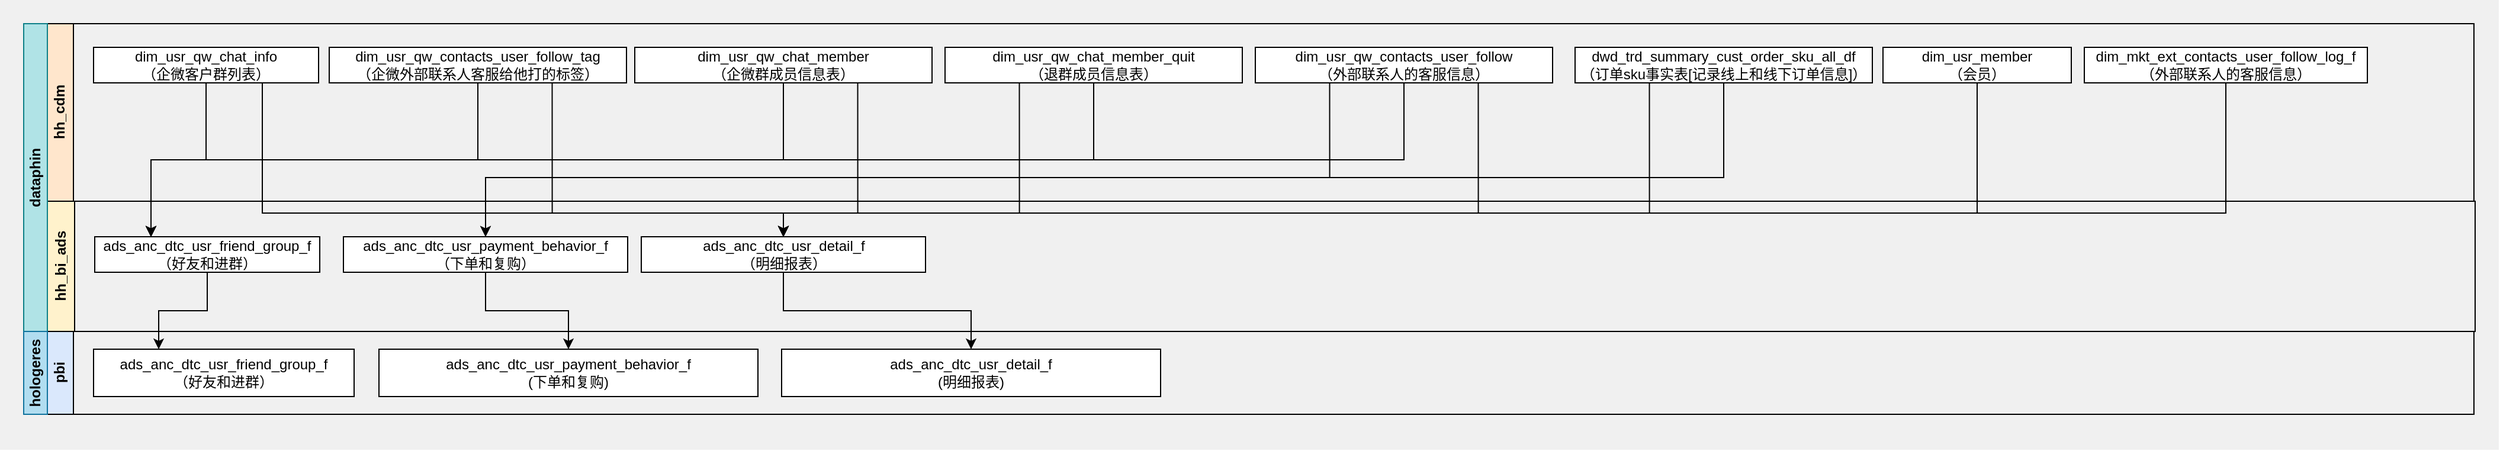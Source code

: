 <mxfile version="22.0.8" type="github">
  <diagram name="第 1 页" id="o3zBBv4li8aDqEg_5YwE">
    <mxGraphModel dx="936" dy="474" grid="1" gridSize="10" guides="1" tooltips="1" connect="1" arrows="1" fold="1" page="1" pageScale="1" pageWidth="827" pageHeight="1169" math="0" shadow="0">
      <root>
        <mxCell id="0" />
        <mxCell id="1" parent="0" />
        <mxCell id="cQgu6OHe5spTdrW4avdy-1" value="" style="rounded=0;whiteSpace=wrap;html=1;fillColor=#F0F0F0;strokeColor=none;" vertex="1" parent="1">
          <mxGeometry x="40" y="40" width="2110" height="380" as="geometry" />
        </mxCell>
        <mxCell id="cQgu6OHe5spTdrW4avdy-2" value="hh_cdm" style="swimlane;horizontal=0;whiteSpace=wrap;html=1;startSize=23;collapsible=0;fillColor=#ffe6cc;strokeColor=default;" vertex="1" parent="1">
          <mxGeometry x="79" y="60" width="2050" height="150" as="geometry" />
        </mxCell>
        <mxCell id="cQgu6OHe5spTdrW4avdy-4" value="dim_usr_qw_chat_info&lt;br&gt;（企微客户群列表）" style="rounded=0;whiteSpace=wrap;html=1;" vertex="1" parent="cQgu6OHe5spTdrW4avdy-2">
          <mxGeometry x="40" y="20" width="190" height="30" as="geometry" />
        </mxCell>
        <mxCell id="cQgu6OHe5spTdrW4avdy-5" value="dim_usr_qw_contacts_user_follow_tag&lt;br&gt;（企微外部联系人客服给他打的标签）" style="rounded=0;whiteSpace=wrap;html=1;" vertex="1" parent="cQgu6OHe5spTdrW4avdy-2">
          <mxGeometry x="239" y="20" width="251" height="30" as="geometry" />
        </mxCell>
        <mxCell id="cQgu6OHe5spTdrW4avdy-44" value="dim_usr_qw_chat_member_quit&lt;br&gt;（退群成员信息表）" style="rounded=0;whiteSpace=wrap;html=1;" vertex="1" parent="cQgu6OHe5spTdrW4avdy-2">
          <mxGeometry x="759" y="20" width="251" height="30" as="geometry" />
        </mxCell>
        <mxCell id="cQgu6OHe5spTdrW4avdy-58" value="dwd_trd_summary_cust_order_sku_all_df&lt;br&gt;（订单sku事实表[记录线上和线下订单信息]）" style="rounded=0;whiteSpace=wrap;html=1;" vertex="1" parent="cQgu6OHe5spTdrW4avdy-2">
          <mxGeometry x="1291" y="20" width="251" height="30" as="geometry" />
        </mxCell>
        <mxCell id="cQgu6OHe5spTdrW4avdy-62" value="dim_usr_member&lt;br&gt;（会员）" style="rounded=0;whiteSpace=wrap;html=1;" vertex="1" parent="cQgu6OHe5spTdrW4avdy-2">
          <mxGeometry x="1551" y="20" width="159" height="30" as="geometry" />
        </mxCell>
        <mxCell id="cQgu6OHe5spTdrW4avdy-63" value="dim_mkt_ext_contacts_user_follow_log_f（外部联系人的客服信息）" style="rounded=0;whiteSpace=wrap;html=1;" vertex="1" parent="cQgu6OHe5spTdrW4avdy-2">
          <mxGeometry x="1721" y="20" width="239" height="30" as="geometry" />
        </mxCell>
        <mxCell id="cQgu6OHe5spTdrW4avdy-7" value="hh_bi_ads" style="swimlane;horizontal=0;whiteSpace=wrap;html=1;startSize=23;collapsible=0;fillColor=#fff2cc;strokeColor=default;" vertex="1" parent="1">
          <mxGeometry x="80" y="210" width="2050" height="110" as="geometry" />
        </mxCell>
        <mxCell id="cQgu6OHe5spTdrW4avdy-8" value="ads_anc_dtc_usr_friend_group_f&lt;br&gt;（好友和进群）" style="rounded=0;whiteSpace=wrap;html=1;" vertex="1" parent="cQgu6OHe5spTdrW4avdy-7">
          <mxGeometry x="40" y="30" width="190" height="30" as="geometry" />
        </mxCell>
        <mxCell id="cQgu6OHe5spTdrW4avdy-28" value="pbi" style="swimlane;horizontal=0;whiteSpace=wrap;html=1;startSize=23;collapsible=0;fillColor=#dae8fc;strokeColor=default;" vertex="1" parent="1">
          <mxGeometry x="79" y="320" width="2050" height="70" as="geometry" />
        </mxCell>
        <mxCell id="cQgu6OHe5spTdrW4avdy-29" value="ads_anc_dtc_usr_friend_group_f&lt;br&gt;（好友和进群）" style="rounded=0;whiteSpace=wrap;html=1;" vertex="1" parent="cQgu6OHe5spTdrW4avdy-28">
          <mxGeometry x="40" y="15" width="220" height="40" as="geometry" />
        </mxCell>
        <mxCell id="cQgu6OHe5spTdrW4avdy-30" value="ads_anc_dtc_usr_payment_behavior_f&lt;br style=&quot;border-color: var(--border-color);&quot;&gt;(下单和复购)" style="rounded=0;whiteSpace=wrap;html=1;" vertex="1" parent="cQgu6OHe5spTdrW4avdy-28">
          <mxGeometry x="281" y="15" width="320" height="40" as="geometry" />
        </mxCell>
        <mxCell id="cQgu6OHe5spTdrW4avdy-31" value="ads_anc_dtc_usr_detail_f&lt;br&gt;(明细报表&lt;span style=&quot;background-color: initial;&quot;&gt;)&lt;/span&gt;" style="rounded=0;whiteSpace=wrap;html=1;" vertex="1" parent="cQgu6OHe5spTdrW4avdy-28">
          <mxGeometry x="621" y="15" width="320" height="40" as="geometry" />
        </mxCell>
        <mxCell id="cQgu6OHe5spTdrW4avdy-32" value="dataphin" style="rounded=0;whiteSpace=wrap;html=1;horizontal=0;fontStyle=1;fillColor=#b0e3e6;strokeColor=#0e8088;" vertex="1" parent="1">
          <mxGeometry x="60" y="60" width="20" height="260" as="geometry" />
        </mxCell>
        <mxCell id="cQgu6OHe5spTdrW4avdy-50" style="edgeStyle=orthogonalEdgeStyle;rounded=0;orthogonalLoop=1;jettySize=auto;html=1;exitX=0.5;exitY=1;exitDx=0;exitDy=0;entryX=0.25;entryY=0;entryDx=0;entryDy=0;" edge="1" parent="1" source="cQgu6OHe5spTdrW4avdy-43" target="cQgu6OHe5spTdrW4avdy-8">
          <mxGeometry relative="1" as="geometry" />
        </mxCell>
        <mxCell id="cQgu6OHe5spTdrW4avdy-67" style="edgeStyle=orthogonalEdgeStyle;rounded=0;orthogonalLoop=1;jettySize=auto;html=1;exitX=0.75;exitY=1;exitDx=0;exitDy=0;entryX=0.5;entryY=0;entryDx=0;entryDy=0;" edge="1" parent="1" source="cQgu6OHe5spTdrW4avdy-43" target="cQgu6OHe5spTdrW4avdy-61">
          <mxGeometry relative="1" as="geometry">
            <Array as="points">
              <mxPoint x="764" y="220" />
              <mxPoint x="702" y="220" />
            </Array>
          </mxGeometry>
        </mxCell>
        <mxCell id="cQgu6OHe5spTdrW4avdy-43" value="dim_usr_qw_chat_member&lt;br&gt;（企微群成员信息表）" style="rounded=0;whiteSpace=wrap;html=1;" vertex="1" parent="1">
          <mxGeometry x="576" y="80" width="251" height="30" as="geometry" />
        </mxCell>
        <mxCell id="cQgu6OHe5spTdrW4avdy-56" style="edgeStyle=orthogonalEdgeStyle;rounded=0;orthogonalLoop=1;jettySize=auto;html=1;exitX=0.5;exitY=1;exitDx=0;exitDy=0;entryX=0.25;entryY=0;entryDx=0;entryDy=0;" edge="1" parent="1" source="cQgu6OHe5spTdrW4avdy-45" target="cQgu6OHe5spTdrW4avdy-8">
          <mxGeometry relative="1" as="geometry" />
        </mxCell>
        <mxCell id="cQgu6OHe5spTdrW4avdy-59" style="edgeStyle=orthogonalEdgeStyle;rounded=0;orthogonalLoop=1;jettySize=auto;html=1;exitX=0.25;exitY=1;exitDx=0;exitDy=0;" edge="1" parent="1" source="cQgu6OHe5spTdrW4avdy-45" target="cQgu6OHe5spTdrW4avdy-57">
          <mxGeometry relative="1" as="geometry">
            <Array as="points">
              <mxPoint x="1163" y="190" />
              <mxPoint x="450" y="190" />
            </Array>
          </mxGeometry>
        </mxCell>
        <mxCell id="cQgu6OHe5spTdrW4avdy-69" style="edgeStyle=orthogonalEdgeStyle;rounded=0;orthogonalLoop=1;jettySize=auto;html=1;exitX=0.75;exitY=1;exitDx=0;exitDy=0;entryX=0.5;entryY=0;entryDx=0;entryDy=0;" edge="1" parent="1" source="cQgu6OHe5spTdrW4avdy-45" target="cQgu6OHe5spTdrW4avdy-61">
          <mxGeometry relative="1" as="geometry">
            <Array as="points">
              <mxPoint x="1288" y="220" />
              <mxPoint x="702" y="220" />
            </Array>
          </mxGeometry>
        </mxCell>
        <mxCell id="cQgu6OHe5spTdrW4avdy-45" value="dim_usr_qw_contacts_user_follow&lt;br&gt;（外部联系人的客服信息）" style="rounded=0;whiteSpace=wrap;html=1;" vertex="1" parent="1">
          <mxGeometry x="1100" y="80" width="251" height="30" as="geometry" />
        </mxCell>
        <mxCell id="cQgu6OHe5spTdrW4avdy-46" style="edgeStyle=orthogonalEdgeStyle;rounded=0;orthogonalLoop=1;jettySize=auto;html=1;exitX=0.5;exitY=1;exitDx=0;exitDy=0;entryX=0.25;entryY=0;entryDx=0;entryDy=0;" edge="1" parent="1" source="cQgu6OHe5spTdrW4avdy-4" target="cQgu6OHe5spTdrW4avdy-8">
          <mxGeometry relative="1" as="geometry" />
        </mxCell>
        <mxCell id="cQgu6OHe5spTdrW4avdy-48" style="edgeStyle=orthogonalEdgeStyle;rounded=0;orthogonalLoop=1;jettySize=auto;html=1;exitX=0.5;exitY=1;exitDx=0;exitDy=0;entryX=0.25;entryY=0;entryDx=0;entryDy=0;" edge="1" parent="1" source="cQgu6OHe5spTdrW4avdy-5" target="cQgu6OHe5spTdrW4avdy-8">
          <mxGeometry relative="1" as="geometry" />
        </mxCell>
        <mxCell id="cQgu6OHe5spTdrW4avdy-52" style="edgeStyle=orthogonalEdgeStyle;rounded=0;orthogonalLoop=1;jettySize=auto;html=1;exitX=0.5;exitY=1;exitDx=0;exitDy=0;entryX=0.25;entryY=0;entryDx=0;entryDy=0;" edge="1" parent="1" source="cQgu6OHe5spTdrW4avdy-44" target="cQgu6OHe5spTdrW4avdy-8">
          <mxGeometry relative="1" as="geometry" />
        </mxCell>
        <mxCell id="cQgu6OHe5spTdrW4avdy-76" style="edgeStyle=orthogonalEdgeStyle;rounded=0;orthogonalLoop=1;jettySize=auto;html=1;exitX=0.5;exitY=1;exitDx=0;exitDy=0;entryX=0.5;entryY=0;entryDx=0;entryDy=0;" edge="1" parent="1" source="cQgu6OHe5spTdrW4avdy-57" target="cQgu6OHe5spTdrW4avdy-30">
          <mxGeometry relative="1" as="geometry" />
        </mxCell>
        <mxCell id="cQgu6OHe5spTdrW4avdy-57" value="ads_anc_dtc_usr_payment_behavior_f&lt;br&gt;（下单和复购）" style="rounded=0;whiteSpace=wrap;html=1;" vertex="1" parent="1">
          <mxGeometry x="330" y="240" width="240" height="30" as="geometry" />
        </mxCell>
        <mxCell id="cQgu6OHe5spTdrW4avdy-60" style="edgeStyle=orthogonalEdgeStyle;rounded=0;orthogonalLoop=1;jettySize=auto;html=1;exitX=0.5;exitY=1;exitDx=0;exitDy=0;entryX=0.5;entryY=0;entryDx=0;entryDy=0;" edge="1" parent="1" source="cQgu6OHe5spTdrW4avdy-58" target="cQgu6OHe5spTdrW4avdy-57">
          <mxGeometry relative="1" as="geometry">
            <Array as="points">
              <mxPoint x="1496" y="190" />
              <mxPoint x="450" y="190" />
            </Array>
          </mxGeometry>
        </mxCell>
        <mxCell id="cQgu6OHe5spTdrW4avdy-77" style="edgeStyle=orthogonalEdgeStyle;rounded=0;orthogonalLoop=1;jettySize=auto;html=1;exitX=0.5;exitY=1;exitDx=0;exitDy=0;entryX=0.5;entryY=0;entryDx=0;entryDy=0;" edge="1" parent="1" source="cQgu6OHe5spTdrW4avdy-61" target="cQgu6OHe5spTdrW4avdy-31">
          <mxGeometry relative="1" as="geometry" />
        </mxCell>
        <mxCell id="cQgu6OHe5spTdrW4avdy-61" value="ads_anc_dtc_usr_detail_f&lt;br&gt;（明细报表）" style="rounded=0;whiteSpace=wrap;html=1;" vertex="1" parent="1">
          <mxGeometry x="581.5" y="240" width="240" height="30" as="geometry" />
        </mxCell>
        <mxCell id="cQgu6OHe5spTdrW4avdy-64" style="edgeStyle=orthogonalEdgeStyle;rounded=0;orthogonalLoop=1;jettySize=auto;html=1;exitX=0.75;exitY=1;exitDx=0;exitDy=0;entryX=0.5;entryY=0;entryDx=0;entryDy=0;" edge="1" parent="1" source="cQgu6OHe5spTdrW4avdy-4" target="cQgu6OHe5spTdrW4avdy-61">
          <mxGeometry relative="1" as="geometry">
            <Array as="points">
              <mxPoint x="262" y="220" />
              <mxPoint x="702" y="220" />
            </Array>
          </mxGeometry>
        </mxCell>
        <mxCell id="cQgu6OHe5spTdrW4avdy-66" style="edgeStyle=orthogonalEdgeStyle;rounded=0;orthogonalLoop=1;jettySize=auto;html=1;exitX=0.75;exitY=1;exitDx=0;exitDy=0;entryX=0.5;entryY=0;entryDx=0;entryDy=0;" edge="1" parent="1" source="cQgu6OHe5spTdrW4avdy-5" target="cQgu6OHe5spTdrW4avdy-61">
          <mxGeometry relative="1" as="geometry">
            <Array as="points">
              <mxPoint x="506" y="220" />
              <mxPoint x="702" y="220" />
            </Array>
          </mxGeometry>
        </mxCell>
        <mxCell id="cQgu6OHe5spTdrW4avdy-68" style="edgeStyle=orthogonalEdgeStyle;rounded=0;orthogonalLoop=1;jettySize=auto;html=1;exitX=0.25;exitY=1;exitDx=0;exitDy=0;entryX=0.5;entryY=0;entryDx=0;entryDy=0;" edge="1" parent="1" source="cQgu6OHe5spTdrW4avdy-44" target="cQgu6OHe5spTdrW4avdy-61">
          <mxGeometry relative="1" as="geometry">
            <Array as="points">
              <mxPoint x="901" y="220" />
              <mxPoint x="702" y="220" />
            </Array>
          </mxGeometry>
        </mxCell>
        <mxCell id="cQgu6OHe5spTdrW4avdy-70" style="edgeStyle=orthogonalEdgeStyle;rounded=0;orthogonalLoop=1;jettySize=auto;html=1;exitX=0.25;exitY=1;exitDx=0;exitDy=0;entryX=0.5;entryY=0;entryDx=0;entryDy=0;" edge="1" parent="1" source="cQgu6OHe5spTdrW4avdy-58" target="cQgu6OHe5spTdrW4avdy-61">
          <mxGeometry relative="1" as="geometry">
            <Array as="points">
              <mxPoint x="1433" y="220" />
              <mxPoint x="702" y="220" />
            </Array>
          </mxGeometry>
        </mxCell>
        <mxCell id="cQgu6OHe5spTdrW4avdy-71" style="edgeStyle=orthogonalEdgeStyle;rounded=0;orthogonalLoop=1;jettySize=auto;html=1;exitX=0.5;exitY=1;exitDx=0;exitDy=0;entryX=0.5;entryY=0;entryDx=0;entryDy=0;" edge="1" parent="1" source="cQgu6OHe5spTdrW4avdy-62" target="cQgu6OHe5spTdrW4avdy-61">
          <mxGeometry relative="1" as="geometry">
            <Array as="points">
              <mxPoint x="1710" y="220" />
              <mxPoint x="702" y="220" />
            </Array>
          </mxGeometry>
        </mxCell>
        <mxCell id="cQgu6OHe5spTdrW4avdy-72" style="edgeStyle=orthogonalEdgeStyle;rounded=0;orthogonalLoop=1;jettySize=auto;html=1;exitX=0.5;exitY=1;exitDx=0;exitDy=0;entryX=0.5;entryY=0;entryDx=0;entryDy=0;" edge="1" parent="1" source="cQgu6OHe5spTdrW4avdy-63" target="cQgu6OHe5spTdrW4avdy-61">
          <mxGeometry relative="1" as="geometry">
            <Array as="points">
              <mxPoint x="1920" y="220" />
              <mxPoint x="702" y="220" />
            </Array>
          </mxGeometry>
        </mxCell>
        <mxCell id="cQgu6OHe5spTdrW4avdy-33" value="hologeres" style="rounded=0;whiteSpace=wrap;html=1;horizontal=0;fontStyle=1;fillColor=#b1ddf0;strokeColor=#10739e;" vertex="1" parent="1">
          <mxGeometry x="60" y="320" width="20" height="70" as="geometry" />
        </mxCell>
        <mxCell id="cQgu6OHe5spTdrW4avdy-75" style="edgeStyle=orthogonalEdgeStyle;rounded=0;orthogonalLoop=1;jettySize=auto;html=1;exitX=0.5;exitY=1;exitDx=0;exitDy=0;entryX=0.25;entryY=0;entryDx=0;entryDy=0;" edge="1" parent="1" source="cQgu6OHe5spTdrW4avdy-8" target="cQgu6OHe5spTdrW4avdy-29">
          <mxGeometry relative="1" as="geometry" />
        </mxCell>
      </root>
    </mxGraphModel>
  </diagram>
</mxfile>
